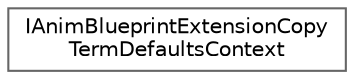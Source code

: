 digraph "Graphical Class Hierarchy"
{
 // INTERACTIVE_SVG=YES
 // LATEX_PDF_SIZE
  bgcolor="transparent";
  edge [fontname=Helvetica,fontsize=10,labelfontname=Helvetica,labelfontsize=10];
  node [fontname=Helvetica,fontsize=10,shape=box,height=0.2,width=0.4];
  rankdir="LR";
  Node0 [id="Node000000",label="IAnimBlueprintExtensionCopy\lTermDefaultsContext",height=0.2,width=0.4,color="grey40", fillcolor="white", style="filled",URL="$dd/dc5/classIAnimBlueprintExtensionCopyTermDefaultsContext.html",tooltip=" "];
}
